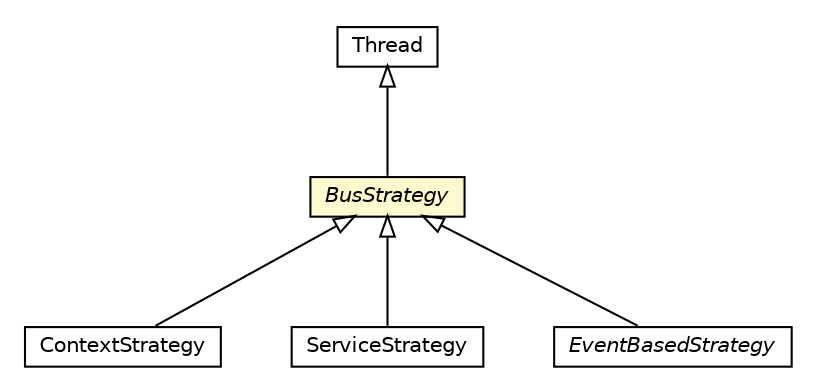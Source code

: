 #!/usr/local/bin/dot
#
# Class diagram 
# Generated by UMLGraph version R5_6-24-gf6e263 (http://www.umlgraph.org/)
#

digraph G {
	edge [fontname="Helvetica",fontsize=10,labelfontname="Helvetica",labelfontsize=10];
	node [fontname="Helvetica",fontsize=10,shape=plaintext];
	nodesep=0.25;
	ranksep=0.5;
	// org.universAAL.middleware.bus.model.BusStrategy
	c105619 [label=<<table title="org.universAAL.middleware.bus.model.BusStrategy" border="0" cellborder="1" cellspacing="0" cellpadding="2" port="p" bgcolor="lemonChiffon" href="./BusStrategy.html">
		<tr><td><table border="0" cellspacing="0" cellpadding="1">
<tr><td align="center" balign="center"><font face="Helvetica-Oblique"> BusStrategy </font></td></tr>
		</table></td></tr>
		</table>>, URL="./BusStrategy.html", fontname="Helvetica", fontcolor="black", fontsize=10.0];
	// org.universAAL.middleware.context.impl.ContextStrategy
	c105667 [label=<<table title="org.universAAL.middleware.context.impl.ContextStrategy" border="0" cellborder="1" cellspacing="0" cellpadding="2" port="p" href="../../context/impl/ContextStrategy.html">
		<tr><td><table border="0" cellspacing="0" cellpadding="1">
<tr><td align="center" balign="center"> ContextStrategy </td></tr>
		</table></td></tr>
		</table>>, URL="../../context/impl/ContextStrategy.html", fontname="Helvetica", fontcolor="black", fontsize=10.0];
	// org.universAAL.middleware.service.impl.ServiceStrategy
	c105704 [label=<<table title="org.universAAL.middleware.service.impl.ServiceStrategy" border="0" cellborder="1" cellspacing="0" cellpadding="2" port="p" href="../../service/impl/ServiceStrategy.html">
		<tr><td><table border="0" cellspacing="0" cellpadding="1">
<tr><td align="center" balign="center"> ServiceStrategy </td></tr>
		</table></td></tr>
		</table>>, URL="../../service/impl/ServiceStrategy.html", fontname="Helvetica", fontcolor="black", fontsize=10.0];
	// org.universAAL.middleware.ui.impl.generic.EventBasedStrategy
	c105748 [label=<<table title="org.universAAL.middleware.ui.impl.generic.EventBasedStrategy" border="0" cellborder="1" cellspacing="0" cellpadding="2" port="p" href="../../ui/impl/generic/EventBasedStrategy.html">
		<tr><td><table border="0" cellspacing="0" cellpadding="1">
<tr><td align="center" balign="center"><font face="Helvetica-Oblique"> EventBasedStrategy </font></td></tr>
		</table></td></tr>
		</table>>, URL="../../ui/impl/generic/EventBasedStrategy.html", fontname="Helvetica", fontcolor="black", fontsize=10.0];
	//org.universAAL.middleware.bus.model.BusStrategy extends java.lang.Thread
	c105857:p -> c105619:p [dir=back,arrowtail=empty];
	//org.universAAL.middleware.context.impl.ContextStrategy extends org.universAAL.middleware.bus.model.BusStrategy
	c105619:p -> c105667:p [dir=back,arrowtail=empty];
	//org.universAAL.middleware.service.impl.ServiceStrategy extends org.universAAL.middleware.bus.model.BusStrategy
	c105619:p -> c105704:p [dir=back,arrowtail=empty];
	//org.universAAL.middleware.ui.impl.generic.EventBasedStrategy extends org.universAAL.middleware.bus.model.BusStrategy
	c105619:p -> c105748:p [dir=back,arrowtail=empty];
	// java.lang.Thread
	c105857 [label=<<table title="java.lang.Thread" border="0" cellborder="1" cellspacing="0" cellpadding="2" port="p" href="http://java.sun.com/j2se/1.4.2/docs/api/java/lang/Thread.html">
		<tr><td><table border="0" cellspacing="0" cellpadding="1">
<tr><td align="center" balign="center"> Thread </td></tr>
		</table></td></tr>
		</table>>, URL="http://java.sun.com/j2se/1.4.2/docs/api/java/lang/Thread.html", fontname="Helvetica", fontcolor="black", fontsize=10.0];
}

